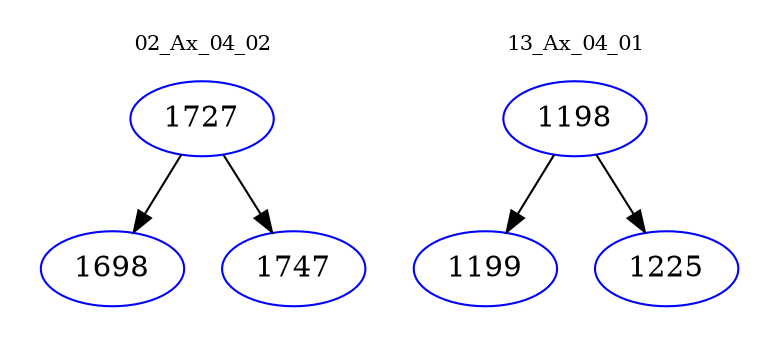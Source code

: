 digraph{
subgraph cluster_0 {
color = white
label = "02_Ax_04_02";
fontsize=10;
T0_1727 [label="1727", color="blue"]
T0_1727 -> T0_1698 [color="black"]
T0_1698 [label="1698", color="blue"]
T0_1727 -> T0_1747 [color="black"]
T0_1747 [label="1747", color="blue"]
}
subgraph cluster_1 {
color = white
label = "13_Ax_04_01";
fontsize=10;
T1_1198 [label="1198", color="blue"]
T1_1198 -> T1_1199 [color="black"]
T1_1199 [label="1199", color="blue"]
T1_1198 -> T1_1225 [color="black"]
T1_1225 [label="1225", color="blue"]
}
}
